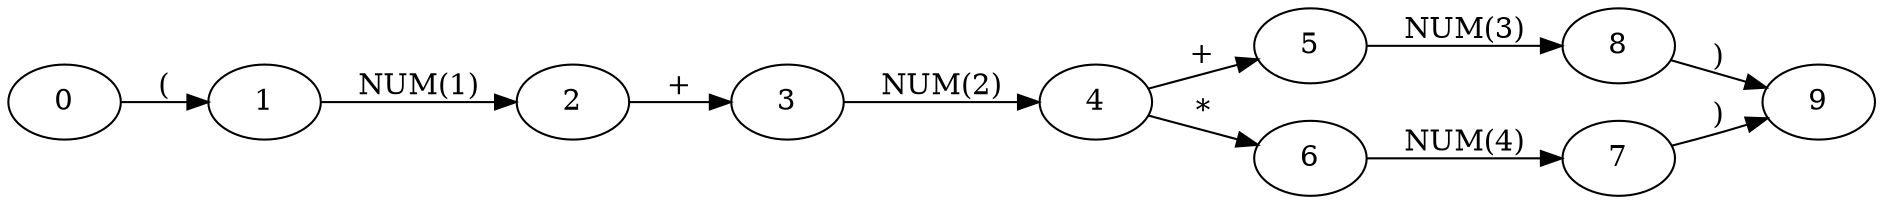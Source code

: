 digraph G {
d2tgraphstyle="scale=0.5"
rankdir=LR
0 -> 1 [ label="("];
1 -> 2 [ label="NUM(1)"];
2 -> 3 [ label="+"];
3 -> 4 [ label="NUM(2)"];
4 -> 5 [ label="+"];
4 -> 6 [ label="*"];
5 -> 8 [ label="NUM(3)"];
6 -> 7 [ label="NUM(4)"];
7 -> 9 [ label=")"];
8 -> 9 [ label=")"];
}
